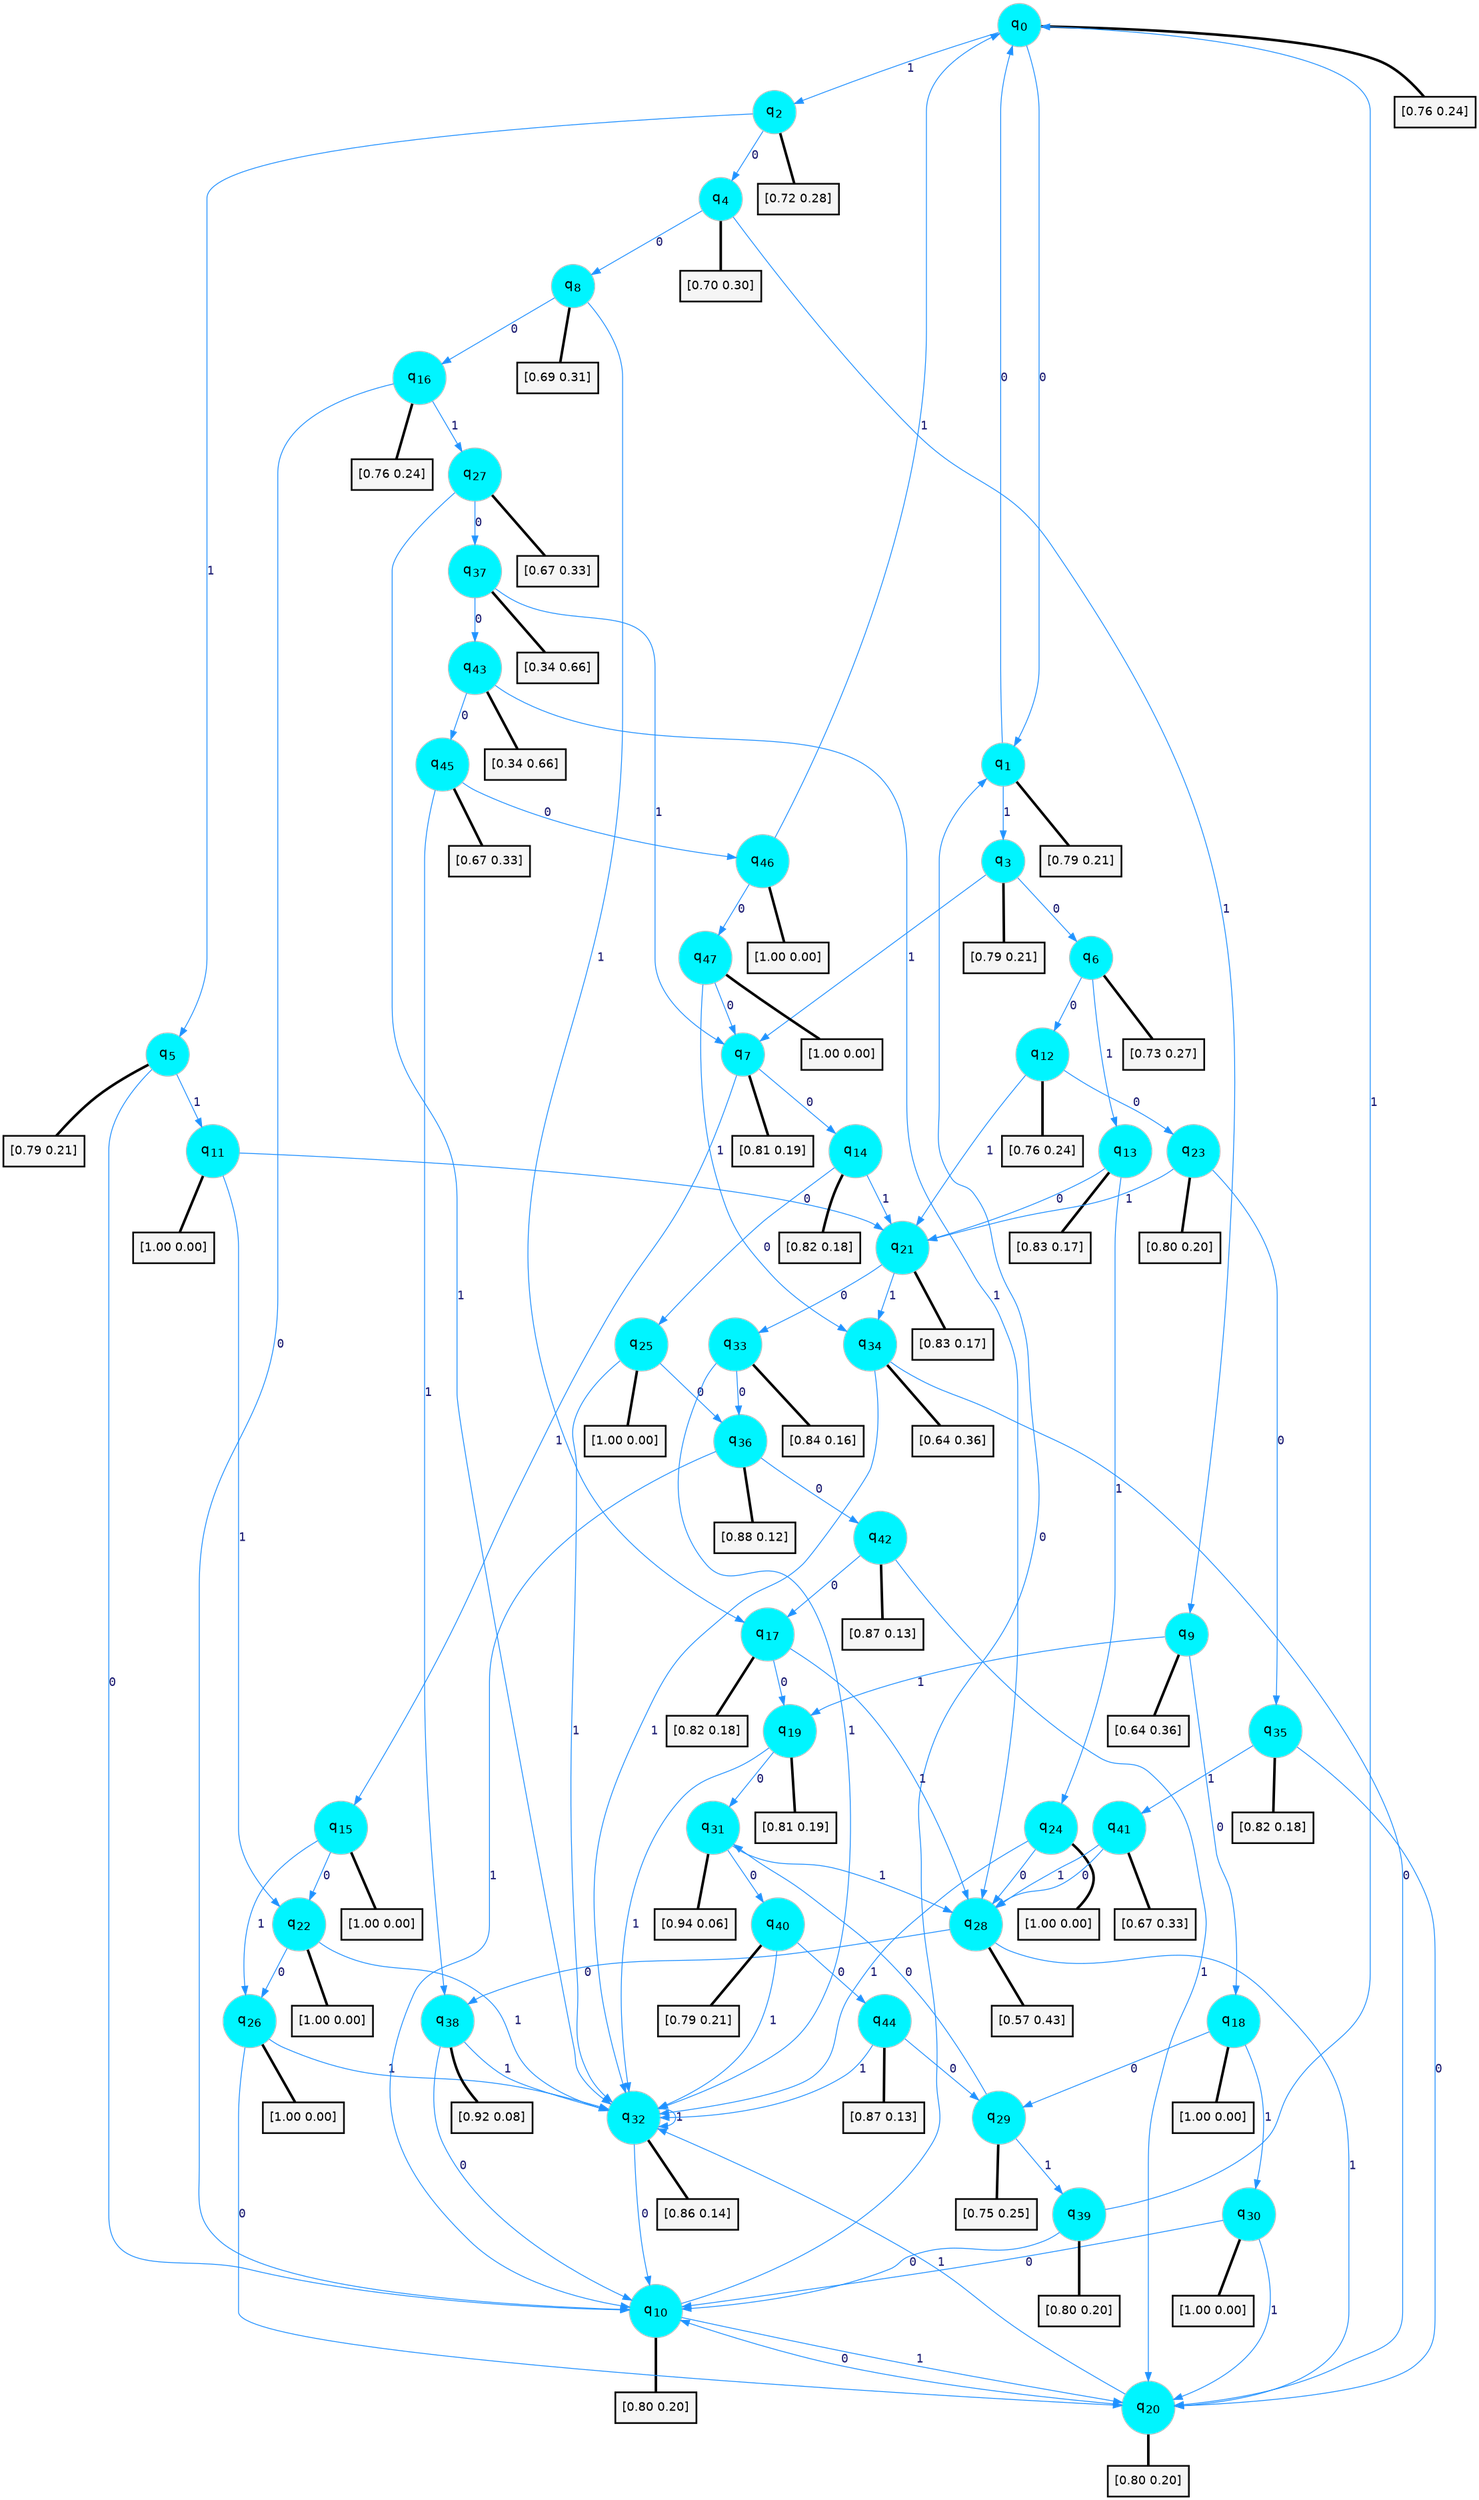 digraph G {
graph [
bgcolor=transparent, dpi=300, rankdir=TD, size="40,25"];
node [
color=gray, fillcolor=turquoise1, fontcolor=black, fontname=Helvetica, fontsize=16, fontweight=bold, shape=circle, style=filled];
edge [
arrowsize=1, color=dodgerblue1, fontcolor=midnightblue, fontname=courier, fontweight=bold, penwidth=1, style=solid, weight=20];
0[label=<q<SUB>0</SUB>>];
1[label=<q<SUB>1</SUB>>];
2[label=<q<SUB>2</SUB>>];
3[label=<q<SUB>3</SUB>>];
4[label=<q<SUB>4</SUB>>];
5[label=<q<SUB>5</SUB>>];
6[label=<q<SUB>6</SUB>>];
7[label=<q<SUB>7</SUB>>];
8[label=<q<SUB>8</SUB>>];
9[label=<q<SUB>9</SUB>>];
10[label=<q<SUB>10</SUB>>];
11[label=<q<SUB>11</SUB>>];
12[label=<q<SUB>12</SUB>>];
13[label=<q<SUB>13</SUB>>];
14[label=<q<SUB>14</SUB>>];
15[label=<q<SUB>15</SUB>>];
16[label=<q<SUB>16</SUB>>];
17[label=<q<SUB>17</SUB>>];
18[label=<q<SUB>18</SUB>>];
19[label=<q<SUB>19</SUB>>];
20[label=<q<SUB>20</SUB>>];
21[label=<q<SUB>21</SUB>>];
22[label=<q<SUB>22</SUB>>];
23[label=<q<SUB>23</SUB>>];
24[label=<q<SUB>24</SUB>>];
25[label=<q<SUB>25</SUB>>];
26[label=<q<SUB>26</SUB>>];
27[label=<q<SUB>27</SUB>>];
28[label=<q<SUB>28</SUB>>];
29[label=<q<SUB>29</SUB>>];
30[label=<q<SUB>30</SUB>>];
31[label=<q<SUB>31</SUB>>];
32[label=<q<SUB>32</SUB>>];
33[label=<q<SUB>33</SUB>>];
34[label=<q<SUB>34</SUB>>];
35[label=<q<SUB>35</SUB>>];
36[label=<q<SUB>36</SUB>>];
37[label=<q<SUB>37</SUB>>];
38[label=<q<SUB>38</SUB>>];
39[label=<q<SUB>39</SUB>>];
40[label=<q<SUB>40</SUB>>];
41[label=<q<SUB>41</SUB>>];
42[label=<q<SUB>42</SUB>>];
43[label=<q<SUB>43</SUB>>];
44[label=<q<SUB>44</SUB>>];
45[label=<q<SUB>45</SUB>>];
46[label=<q<SUB>46</SUB>>];
47[label=<q<SUB>47</SUB>>];
48[label="[0.76 0.24]", shape=box,fontcolor=black, fontname=Helvetica, fontsize=14, penwidth=2, fillcolor=whitesmoke,color=black];
49[label="[0.79 0.21]", shape=box,fontcolor=black, fontname=Helvetica, fontsize=14, penwidth=2, fillcolor=whitesmoke,color=black];
50[label="[0.72 0.28]", shape=box,fontcolor=black, fontname=Helvetica, fontsize=14, penwidth=2, fillcolor=whitesmoke,color=black];
51[label="[0.79 0.21]", shape=box,fontcolor=black, fontname=Helvetica, fontsize=14, penwidth=2, fillcolor=whitesmoke,color=black];
52[label="[0.70 0.30]", shape=box,fontcolor=black, fontname=Helvetica, fontsize=14, penwidth=2, fillcolor=whitesmoke,color=black];
53[label="[0.79 0.21]", shape=box,fontcolor=black, fontname=Helvetica, fontsize=14, penwidth=2, fillcolor=whitesmoke,color=black];
54[label="[0.73 0.27]", shape=box,fontcolor=black, fontname=Helvetica, fontsize=14, penwidth=2, fillcolor=whitesmoke,color=black];
55[label="[0.81 0.19]", shape=box,fontcolor=black, fontname=Helvetica, fontsize=14, penwidth=2, fillcolor=whitesmoke,color=black];
56[label="[0.69 0.31]", shape=box,fontcolor=black, fontname=Helvetica, fontsize=14, penwidth=2, fillcolor=whitesmoke,color=black];
57[label="[0.64 0.36]", shape=box,fontcolor=black, fontname=Helvetica, fontsize=14, penwidth=2, fillcolor=whitesmoke,color=black];
58[label="[0.80 0.20]", shape=box,fontcolor=black, fontname=Helvetica, fontsize=14, penwidth=2, fillcolor=whitesmoke,color=black];
59[label="[1.00 0.00]", shape=box,fontcolor=black, fontname=Helvetica, fontsize=14, penwidth=2, fillcolor=whitesmoke,color=black];
60[label="[0.76 0.24]", shape=box,fontcolor=black, fontname=Helvetica, fontsize=14, penwidth=2, fillcolor=whitesmoke,color=black];
61[label="[0.83 0.17]", shape=box,fontcolor=black, fontname=Helvetica, fontsize=14, penwidth=2, fillcolor=whitesmoke,color=black];
62[label="[0.82 0.18]", shape=box,fontcolor=black, fontname=Helvetica, fontsize=14, penwidth=2, fillcolor=whitesmoke,color=black];
63[label="[1.00 0.00]", shape=box,fontcolor=black, fontname=Helvetica, fontsize=14, penwidth=2, fillcolor=whitesmoke,color=black];
64[label="[0.76 0.24]", shape=box,fontcolor=black, fontname=Helvetica, fontsize=14, penwidth=2, fillcolor=whitesmoke,color=black];
65[label="[0.82 0.18]", shape=box,fontcolor=black, fontname=Helvetica, fontsize=14, penwidth=2, fillcolor=whitesmoke,color=black];
66[label="[1.00 0.00]", shape=box,fontcolor=black, fontname=Helvetica, fontsize=14, penwidth=2, fillcolor=whitesmoke,color=black];
67[label="[0.81 0.19]", shape=box,fontcolor=black, fontname=Helvetica, fontsize=14, penwidth=2, fillcolor=whitesmoke,color=black];
68[label="[0.80 0.20]", shape=box,fontcolor=black, fontname=Helvetica, fontsize=14, penwidth=2, fillcolor=whitesmoke,color=black];
69[label="[0.83 0.17]", shape=box,fontcolor=black, fontname=Helvetica, fontsize=14, penwidth=2, fillcolor=whitesmoke,color=black];
70[label="[1.00 0.00]", shape=box,fontcolor=black, fontname=Helvetica, fontsize=14, penwidth=2, fillcolor=whitesmoke,color=black];
71[label="[0.80 0.20]", shape=box,fontcolor=black, fontname=Helvetica, fontsize=14, penwidth=2, fillcolor=whitesmoke,color=black];
72[label="[1.00 0.00]", shape=box,fontcolor=black, fontname=Helvetica, fontsize=14, penwidth=2, fillcolor=whitesmoke,color=black];
73[label="[1.00 0.00]", shape=box,fontcolor=black, fontname=Helvetica, fontsize=14, penwidth=2, fillcolor=whitesmoke,color=black];
74[label="[1.00 0.00]", shape=box,fontcolor=black, fontname=Helvetica, fontsize=14, penwidth=2, fillcolor=whitesmoke,color=black];
75[label="[0.67 0.33]", shape=box,fontcolor=black, fontname=Helvetica, fontsize=14, penwidth=2, fillcolor=whitesmoke,color=black];
76[label="[0.57 0.43]", shape=box,fontcolor=black, fontname=Helvetica, fontsize=14, penwidth=2, fillcolor=whitesmoke,color=black];
77[label="[0.75 0.25]", shape=box,fontcolor=black, fontname=Helvetica, fontsize=14, penwidth=2, fillcolor=whitesmoke,color=black];
78[label="[1.00 0.00]", shape=box,fontcolor=black, fontname=Helvetica, fontsize=14, penwidth=2, fillcolor=whitesmoke,color=black];
79[label="[0.94 0.06]", shape=box,fontcolor=black, fontname=Helvetica, fontsize=14, penwidth=2, fillcolor=whitesmoke,color=black];
80[label="[0.86 0.14]", shape=box,fontcolor=black, fontname=Helvetica, fontsize=14, penwidth=2, fillcolor=whitesmoke,color=black];
81[label="[0.84 0.16]", shape=box,fontcolor=black, fontname=Helvetica, fontsize=14, penwidth=2, fillcolor=whitesmoke,color=black];
82[label="[0.64 0.36]", shape=box,fontcolor=black, fontname=Helvetica, fontsize=14, penwidth=2, fillcolor=whitesmoke,color=black];
83[label="[0.82 0.18]", shape=box,fontcolor=black, fontname=Helvetica, fontsize=14, penwidth=2, fillcolor=whitesmoke,color=black];
84[label="[0.88 0.12]", shape=box,fontcolor=black, fontname=Helvetica, fontsize=14, penwidth=2, fillcolor=whitesmoke,color=black];
85[label="[0.34 0.66]", shape=box,fontcolor=black, fontname=Helvetica, fontsize=14, penwidth=2, fillcolor=whitesmoke,color=black];
86[label="[0.92 0.08]", shape=box,fontcolor=black, fontname=Helvetica, fontsize=14, penwidth=2, fillcolor=whitesmoke,color=black];
87[label="[0.80 0.20]", shape=box,fontcolor=black, fontname=Helvetica, fontsize=14, penwidth=2, fillcolor=whitesmoke,color=black];
88[label="[0.79 0.21]", shape=box,fontcolor=black, fontname=Helvetica, fontsize=14, penwidth=2, fillcolor=whitesmoke,color=black];
89[label="[0.67 0.33]", shape=box,fontcolor=black, fontname=Helvetica, fontsize=14, penwidth=2, fillcolor=whitesmoke,color=black];
90[label="[0.87 0.13]", shape=box,fontcolor=black, fontname=Helvetica, fontsize=14, penwidth=2, fillcolor=whitesmoke,color=black];
91[label="[0.34 0.66]", shape=box,fontcolor=black, fontname=Helvetica, fontsize=14, penwidth=2, fillcolor=whitesmoke,color=black];
92[label="[0.87 0.13]", shape=box,fontcolor=black, fontname=Helvetica, fontsize=14, penwidth=2, fillcolor=whitesmoke,color=black];
93[label="[0.67 0.33]", shape=box,fontcolor=black, fontname=Helvetica, fontsize=14, penwidth=2, fillcolor=whitesmoke,color=black];
94[label="[1.00 0.00]", shape=box,fontcolor=black, fontname=Helvetica, fontsize=14, penwidth=2, fillcolor=whitesmoke,color=black];
95[label="[1.00 0.00]", shape=box,fontcolor=black, fontname=Helvetica, fontsize=14, penwidth=2, fillcolor=whitesmoke,color=black];
0->1 [label=0];
0->2 [label=1];
0->48 [arrowhead=none, penwidth=3,color=black];
1->0 [label=0];
1->3 [label=1];
1->49 [arrowhead=none, penwidth=3,color=black];
2->4 [label=0];
2->5 [label=1];
2->50 [arrowhead=none, penwidth=3,color=black];
3->6 [label=0];
3->7 [label=1];
3->51 [arrowhead=none, penwidth=3,color=black];
4->8 [label=0];
4->9 [label=1];
4->52 [arrowhead=none, penwidth=3,color=black];
5->10 [label=0];
5->11 [label=1];
5->53 [arrowhead=none, penwidth=3,color=black];
6->12 [label=0];
6->13 [label=1];
6->54 [arrowhead=none, penwidth=3,color=black];
7->14 [label=0];
7->15 [label=1];
7->55 [arrowhead=none, penwidth=3,color=black];
8->16 [label=0];
8->17 [label=1];
8->56 [arrowhead=none, penwidth=3,color=black];
9->18 [label=0];
9->19 [label=1];
9->57 [arrowhead=none, penwidth=3,color=black];
10->1 [label=0];
10->20 [label=1];
10->58 [arrowhead=none, penwidth=3,color=black];
11->21 [label=0];
11->22 [label=1];
11->59 [arrowhead=none, penwidth=3,color=black];
12->23 [label=0];
12->21 [label=1];
12->60 [arrowhead=none, penwidth=3,color=black];
13->21 [label=0];
13->24 [label=1];
13->61 [arrowhead=none, penwidth=3,color=black];
14->25 [label=0];
14->21 [label=1];
14->62 [arrowhead=none, penwidth=3,color=black];
15->22 [label=0];
15->26 [label=1];
15->63 [arrowhead=none, penwidth=3,color=black];
16->10 [label=0];
16->27 [label=1];
16->64 [arrowhead=none, penwidth=3,color=black];
17->19 [label=0];
17->28 [label=1];
17->65 [arrowhead=none, penwidth=3,color=black];
18->29 [label=0];
18->30 [label=1];
18->66 [arrowhead=none, penwidth=3,color=black];
19->31 [label=0];
19->32 [label=1];
19->67 [arrowhead=none, penwidth=3,color=black];
20->10 [label=0];
20->32 [label=1];
20->68 [arrowhead=none, penwidth=3,color=black];
21->33 [label=0];
21->34 [label=1];
21->69 [arrowhead=none, penwidth=3,color=black];
22->26 [label=0];
22->32 [label=1];
22->70 [arrowhead=none, penwidth=3,color=black];
23->35 [label=0];
23->21 [label=1];
23->71 [arrowhead=none, penwidth=3,color=black];
24->28 [label=0];
24->32 [label=1];
24->72 [arrowhead=none, penwidth=3,color=black];
25->36 [label=0];
25->32 [label=1];
25->73 [arrowhead=none, penwidth=3,color=black];
26->20 [label=0];
26->32 [label=1];
26->74 [arrowhead=none, penwidth=3,color=black];
27->37 [label=0];
27->32 [label=1];
27->75 [arrowhead=none, penwidth=3,color=black];
28->38 [label=0];
28->20 [label=1];
28->76 [arrowhead=none, penwidth=3,color=black];
29->31 [label=0];
29->39 [label=1];
29->77 [arrowhead=none, penwidth=3,color=black];
30->10 [label=0];
30->20 [label=1];
30->78 [arrowhead=none, penwidth=3,color=black];
31->40 [label=0];
31->28 [label=1];
31->79 [arrowhead=none, penwidth=3,color=black];
32->10 [label=0];
32->32 [label=1];
32->80 [arrowhead=none, penwidth=3,color=black];
33->36 [label=0];
33->32 [label=1];
33->81 [arrowhead=none, penwidth=3,color=black];
34->20 [label=0];
34->32 [label=1];
34->82 [arrowhead=none, penwidth=3,color=black];
35->20 [label=0];
35->41 [label=1];
35->83 [arrowhead=none, penwidth=3,color=black];
36->42 [label=0];
36->10 [label=1];
36->84 [arrowhead=none, penwidth=3,color=black];
37->43 [label=0];
37->7 [label=1];
37->85 [arrowhead=none, penwidth=3,color=black];
38->10 [label=0];
38->32 [label=1];
38->86 [arrowhead=none, penwidth=3,color=black];
39->10 [label=0];
39->0 [label=1];
39->87 [arrowhead=none, penwidth=3,color=black];
40->44 [label=0];
40->32 [label=1];
40->88 [arrowhead=none, penwidth=3,color=black];
41->28 [label=0];
41->28 [label=1];
41->89 [arrowhead=none, penwidth=3,color=black];
42->17 [label=0];
42->20 [label=1];
42->90 [arrowhead=none, penwidth=3,color=black];
43->45 [label=0];
43->28 [label=1];
43->91 [arrowhead=none, penwidth=3,color=black];
44->29 [label=0];
44->32 [label=1];
44->92 [arrowhead=none, penwidth=3,color=black];
45->46 [label=0];
45->38 [label=1];
45->93 [arrowhead=none, penwidth=3,color=black];
46->47 [label=0];
46->0 [label=1];
46->94 [arrowhead=none, penwidth=3,color=black];
47->7 [label=0];
47->34 [label=1];
47->95 [arrowhead=none, penwidth=3,color=black];
}

